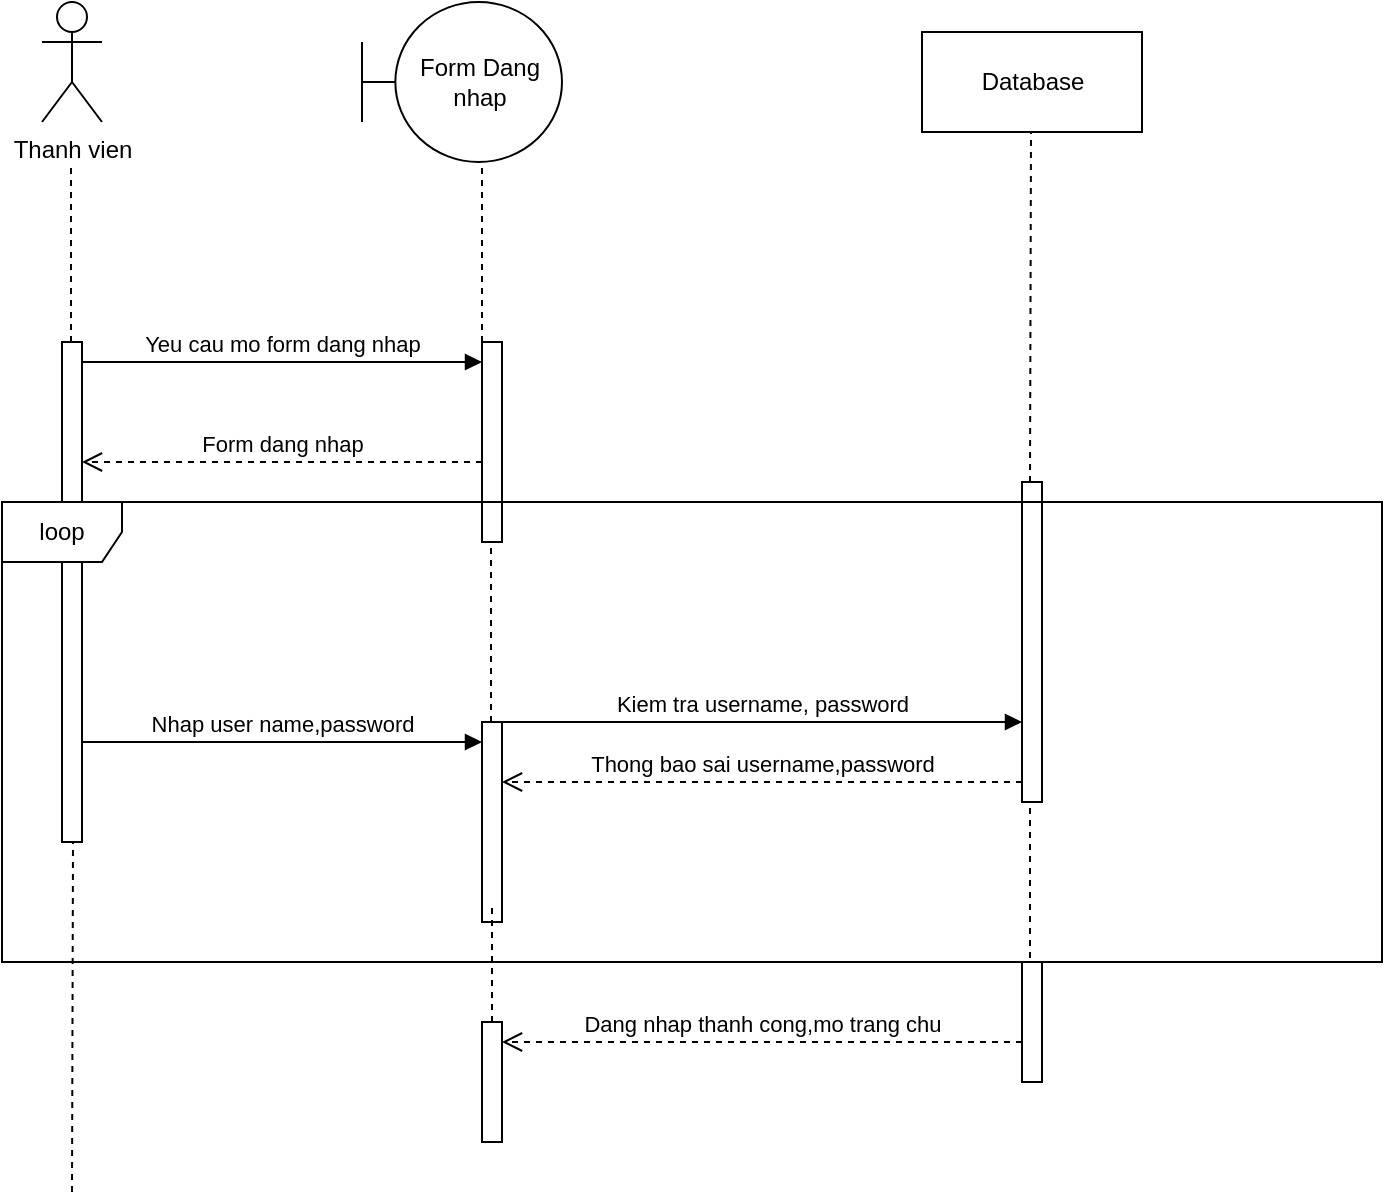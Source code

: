 <mxfile version="12.3.3" type="device" pages="1"><diagram id="o4prwqVgGVP9HDuQC7wV" name="Page-1"><mxGraphModel dx="1264" dy="617" grid="1" gridSize="10" guides="1" tooltips="1" connect="1" arrows="1" fold="1" page="1" pageScale="1" pageWidth="850" pageHeight="1100" math="0" shadow="0"><root><mxCell id="0"/><mxCell id="1" parent="0"/><mxCell id="zb5NicTRgqDRXq9BxpOy-1" value="Thanh vien" style="shape=umlActor;verticalLabelPosition=bottom;labelBackgroundColor=#ffffff;verticalAlign=top;html=1;outlineConnect=0;" parent="1" vertex="1"><mxGeometry x="40" y="10" width="30" height="60" as="geometry"/></mxCell><mxCell id="zb5NicTRgqDRXq9BxpOy-2" value="Form Dang nhap" style="shape=umlBoundary;whiteSpace=wrap;html=1;" parent="1" vertex="1"><mxGeometry x="200" y="10" width="100" height="80" as="geometry"/></mxCell><mxCell id="zb5NicTRgqDRXq9BxpOy-3" value="Database" style="html=1;" parent="1" vertex="1"><mxGeometry x="480" y="25" width="110" height="50" as="geometry"/></mxCell><mxCell id="zb5NicTRgqDRXq9BxpOy-4" value="" style="endArrow=none;dashed=1;html=1;" parent="1" edge="1"><mxGeometry width="50" height="50" relative="1" as="geometry"><mxPoint x="54.5" y="180" as="sourcePoint"/><mxPoint x="54.5" y="90" as="targetPoint"/></mxGeometry></mxCell><mxCell id="zb5NicTRgqDRXq9BxpOy-5" value="" style="html=1;points=[];perimeter=orthogonalPerimeter;" parent="1" vertex="1"><mxGeometry x="50" y="180" width="10" height="250" as="geometry"/></mxCell><mxCell id="zb5NicTRgqDRXq9BxpOy-7" value="" style="endArrow=none;dashed=1;html=1;" parent="1" edge="1"><mxGeometry width="50" height="50" relative="1" as="geometry"><mxPoint x="260" y="180" as="sourcePoint"/><mxPoint x="260" y="90" as="targetPoint"/></mxGeometry></mxCell><mxCell id="zb5NicTRgqDRXq9BxpOy-8" value="" style="html=1;points=[];perimeter=orthogonalPerimeter;" parent="1" vertex="1"><mxGeometry x="260" y="180" width="10" height="100" as="geometry"/></mxCell><mxCell id="zb5NicTRgqDRXq9BxpOy-10" value="" style="endArrow=none;dashed=1;html=1;" parent="1" edge="1"><mxGeometry width="50" height="50" relative="1" as="geometry"><mxPoint x="534" y="250" as="sourcePoint"/><mxPoint x="534.5" y="75" as="targetPoint"/></mxGeometry></mxCell><mxCell id="zb5NicTRgqDRXq9BxpOy-11" value="" style="html=1;points=[];perimeter=orthogonalPerimeter;" parent="1" vertex="1"><mxGeometry x="530" y="250" width="10" height="160" as="geometry"/></mxCell><mxCell id="zb5NicTRgqDRXq9BxpOy-13" value="Yeu cau mo form dang nhap" style="html=1;verticalAlign=bottom;endArrow=block;" parent="1" target="zb5NicTRgqDRXq9BxpOy-8" edge="1"><mxGeometry width="80" relative="1" as="geometry"><mxPoint x="60" y="190" as="sourcePoint"/><mxPoint x="140" y="190" as="targetPoint"/></mxGeometry></mxCell><mxCell id="zb5NicTRgqDRXq9BxpOy-14" value="Form dang nhap" style="html=1;verticalAlign=bottom;endArrow=open;dashed=1;endSize=8;" parent="1" target="zb5NicTRgqDRXq9BxpOy-5" edge="1" source="zb5NicTRgqDRXq9BxpOy-8"><mxGeometry relative="1" as="geometry"><mxPoint x="260" y="290" as="sourcePoint"/><mxPoint x="180" y="290" as="targetPoint"/><Array as="points"><mxPoint x="110" y="240"/></Array></mxGeometry></mxCell><mxCell id="p3OtuBhaDR6EFvC10Y6_-1" value="loop" style="shape=umlFrame;whiteSpace=wrap;html=1;" vertex="1" parent="1"><mxGeometry x="20" y="260" width="690" height="230" as="geometry"/></mxCell><mxCell id="p3OtuBhaDR6EFvC10Y6_-3" value="" style="endArrow=none;dashed=1;html=1;" edge="1" parent="1"><mxGeometry width="50" height="50" relative="1" as="geometry"><mxPoint x="264.5" y="370" as="sourcePoint"/><mxPoint x="264.5" y="280" as="targetPoint"/></mxGeometry></mxCell><mxCell id="p3OtuBhaDR6EFvC10Y6_-4" value="" style="html=1;points=[];perimeter=orthogonalPerimeter;" vertex="1" parent="1"><mxGeometry x="260" y="370" width="10" height="100" as="geometry"/></mxCell><mxCell id="p3OtuBhaDR6EFvC10Y6_-5" value="Nhap user name,password" style="html=1;verticalAlign=bottom;endArrow=block;" edge="1" parent="1" target="p3OtuBhaDR6EFvC10Y6_-4"><mxGeometry width="80" relative="1" as="geometry"><mxPoint x="60" y="380" as="sourcePoint"/><mxPoint x="140" y="380" as="targetPoint"/></mxGeometry></mxCell><mxCell id="p3OtuBhaDR6EFvC10Y6_-6" value="Kiem tra username, password" style="html=1;verticalAlign=bottom;endArrow=block;" edge="1" parent="1" target="zb5NicTRgqDRXq9BxpOy-11"><mxGeometry width="80" relative="1" as="geometry"><mxPoint x="270" y="370" as="sourcePoint"/><mxPoint x="350" y="370" as="targetPoint"/></mxGeometry></mxCell><mxCell id="p3OtuBhaDR6EFvC10Y6_-7" value="Thong bao sai username,password" style="html=1;verticalAlign=bottom;endArrow=open;dashed=1;endSize=8;" edge="1" parent="1" target="p3OtuBhaDR6EFvC10Y6_-4"><mxGeometry relative="1" as="geometry"><mxPoint x="530" y="400" as="sourcePoint"/><mxPoint x="450" y="400" as="targetPoint"/></mxGeometry></mxCell><mxCell id="p3OtuBhaDR6EFvC10Y6_-9" value="" style="endArrow=none;dashed=1;html=1;" edge="1" parent="1"><mxGeometry width="50" height="50" relative="1" as="geometry"><mxPoint x="55" y="605" as="sourcePoint"/><mxPoint x="55.5" y="430" as="targetPoint"/></mxGeometry></mxCell><mxCell id="p3OtuBhaDR6EFvC10Y6_-10" value="" style="endArrow=none;dashed=1;html=1;" edge="1" parent="1"><mxGeometry width="50" height="50" relative="1" as="geometry"><mxPoint x="265" y="520" as="sourcePoint"/><mxPoint x="265" y="460" as="targetPoint"/></mxGeometry></mxCell><mxCell id="p3OtuBhaDR6EFvC10Y6_-11" value="" style="endArrow=none;dashed=1;html=1;" edge="1" parent="1"><mxGeometry width="50" height="50" relative="1" as="geometry"><mxPoint x="534" y="500" as="sourcePoint"/><mxPoint x="534" y="410" as="targetPoint"/></mxGeometry></mxCell><mxCell id="p3OtuBhaDR6EFvC10Y6_-12" value="" style="html=1;points=[];perimeter=orthogonalPerimeter;" vertex="1" parent="1"><mxGeometry x="530" y="490" width="10" height="60" as="geometry"/></mxCell><mxCell id="p3OtuBhaDR6EFvC10Y6_-13" value="" style="html=1;points=[];perimeter=orthogonalPerimeter;" vertex="1" parent="1"><mxGeometry x="260" y="520" width="10" height="60" as="geometry"/></mxCell><mxCell id="p3OtuBhaDR6EFvC10Y6_-14" value="Dang nhap thanh cong,mo trang chu" style="html=1;verticalAlign=bottom;endArrow=open;dashed=1;endSize=8;" edge="1" parent="1"><mxGeometry relative="1" as="geometry"><mxPoint x="530" y="530" as="sourcePoint"/><mxPoint x="270" y="530" as="targetPoint"/></mxGeometry></mxCell></root></mxGraphModel></diagram></mxfile>
